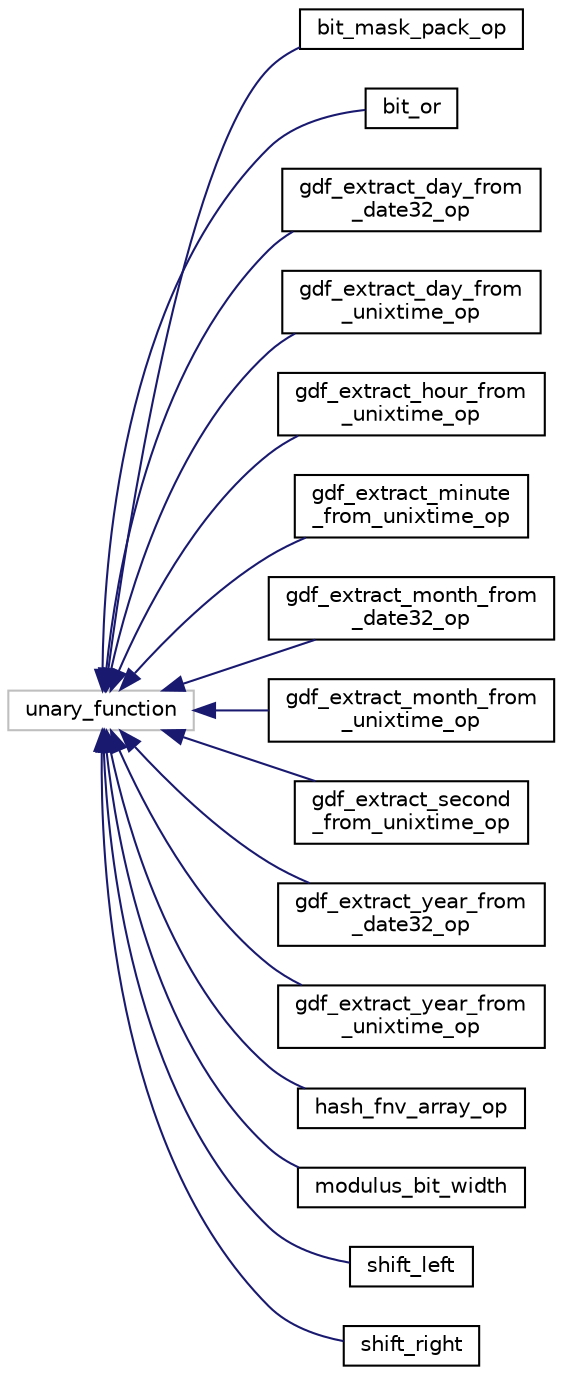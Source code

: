 digraph "Graphical Class Hierarchy"
{
  edge [fontname="Helvetica",fontsize="10",labelfontname="Helvetica",labelfontsize="10"];
  node [fontname="Helvetica",fontsize="10",shape=record];
  rankdir="LR";
  Node10 [label="unary_function",height=0.2,width=0.4,color="grey75", fillcolor="white", style="filled"];
  Node10 -> Node0 [dir="back",color="midnightblue",fontsize="10",style="solid",fontname="Helvetica"];
  Node0 [label="bit_mask_pack_op",height=0.2,width=0.4,color="black", fillcolor="white", style="filled",URL="$structbit__mask__pack__op.html"];
  Node10 -> Node12 [dir="back",color="midnightblue",fontsize="10",style="solid",fontname="Helvetica"];
  Node12 [label="bit_or",height=0.2,width=0.4,color="black", fillcolor="white", style="filled",URL="$structbit__or.html"];
  Node10 -> Node13 [dir="back",color="midnightblue",fontsize="10",style="solid",fontname="Helvetica"];
  Node13 [label="gdf_extract_day_from\l_date32_op",height=0.2,width=0.4,color="black", fillcolor="white", style="filled",URL="$structgdf__extract__day__from__date32__op.html"];
  Node10 -> Node14 [dir="back",color="midnightblue",fontsize="10",style="solid",fontname="Helvetica"];
  Node14 [label="gdf_extract_day_from\l_unixtime_op",height=0.2,width=0.4,color="black", fillcolor="white", style="filled",URL="$structgdf__extract__day__from__unixtime__op.html"];
  Node10 -> Node15 [dir="back",color="midnightblue",fontsize="10",style="solid",fontname="Helvetica"];
  Node15 [label="gdf_extract_hour_from\l_unixtime_op",height=0.2,width=0.4,color="black", fillcolor="white", style="filled",URL="$structgdf__extract__hour__from__unixtime__op.html"];
  Node10 -> Node16 [dir="back",color="midnightblue",fontsize="10",style="solid",fontname="Helvetica"];
  Node16 [label="gdf_extract_minute\l_from_unixtime_op",height=0.2,width=0.4,color="black", fillcolor="white", style="filled",URL="$structgdf__extract__minute__from__unixtime__op.html"];
  Node10 -> Node17 [dir="back",color="midnightblue",fontsize="10",style="solid",fontname="Helvetica"];
  Node17 [label="gdf_extract_month_from\l_date32_op",height=0.2,width=0.4,color="black", fillcolor="white", style="filled",URL="$structgdf__extract__month__from__date32__op.html"];
  Node10 -> Node18 [dir="back",color="midnightblue",fontsize="10",style="solid",fontname="Helvetica"];
  Node18 [label="gdf_extract_month_from\l_unixtime_op",height=0.2,width=0.4,color="black", fillcolor="white", style="filled",URL="$structgdf__extract__month__from__unixtime__op.html"];
  Node10 -> Node19 [dir="back",color="midnightblue",fontsize="10",style="solid",fontname="Helvetica"];
  Node19 [label="gdf_extract_second\l_from_unixtime_op",height=0.2,width=0.4,color="black", fillcolor="white", style="filled",URL="$structgdf__extract__second__from__unixtime__op.html"];
  Node10 -> Node20 [dir="back",color="midnightblue",fontsize="10",style="solid",fontname="Helvetica"];
  Node20 [label="gdf_extract_year_from\l_date32_op",height=0.2,width=0.4,color="black", fillcolor="white", style="filled",URL="$structgdf__extract__year__from__date32__op.html"];
  Node10 -> Node21 [dir="back",color="midnightblue",fontsize="10",style="solid",fontname="Helvetica"];
  Node21 [label="gdf_extract_year_from\l_unixtime_op",height=0.2,width=0.4,color="black", fillcolor="white", style="filled",URL="$structgdf__extract__year__from__unixtime__op.html"];
  Node10 -> Node22 [dir="back",color="midnightblue",fontsize="10",style="solid",fontname="Helvetica"];
  Node22 [label="hash_fnv_array_op",height=0.2,width=0.4,color="black", fillcolor="white", style="filled",URL="$structhash__fnv__array__op.html"];
  Node10 -> Node23 [dir="back",color="midnightblue",fontsize="10",style="solid",fontname="Helvetica"];
  Node23 [label="modulus_bit_width",height=0.2,width=0.4,color="black", fillcolor="white", style="filled",URL="$structmodulus__bit__width.html"];
  Node10 -> Node24 [dir="back",color="midnightblue",fontsize="10",style="solid",fontname="Helvetica"];
  Node24 [label="shift_left",height=0.2,width=0.4,color="black", fillcolor="white", style="filled",URL="$structshift__left.html"];
  Node10 -> Node25 [dir="back",color="midnightblue",fontsize="10",style="solid",fontname="Helvetica"];
  Node25 [label="shift_right",height=0.2,width=0.4,color="black", fillcolor="white", style="filled",URL="$structshift__right.html"];
}
